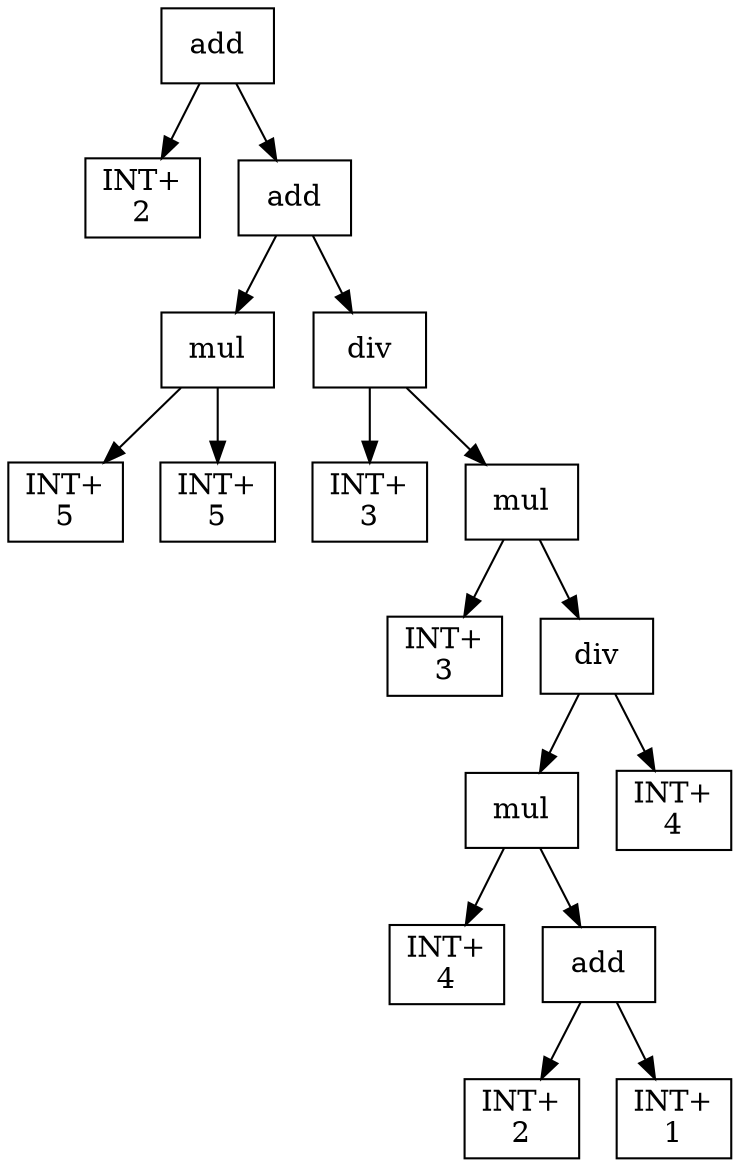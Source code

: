digraph expr {
  node [shape=box];
  n1 [label="add"];
  n2 [label="INT+\n2"];
  n3 [label="add"];
  n4 [label="mul"];
  n5 [label="INT+\n5"];
  n6 [label="INT+\n5"];
  n4 -> n5;
  n4 -> n6;
  n7 [label="div"];
  n8 [label="INT+\n3"];
  n9 [label="mul"];
  n10 [label="INT+\n3"];
  n11 [label="div"];
  n12 [label="mul"];
  n13 [label="INT+\n4"];
  n14 [label="add"];
  n15 [label="INT+\n2"];
  n16 [label="INT+\n1"];
  n14 -> n15;
  n14 -> n16;
  n12 -> n13;
  n12 -> n14;
  n17 [label="INT+\n4"];
  n11 -> n12;
  n11 -> n17;
  n9 -> n10;
  n9 -> n11;
  n7 -> n8;
  n7 -> n9;
  n3 -> n4;
  n3 -> n7;
  n1 -> n2;
  n1 -> n3;
}